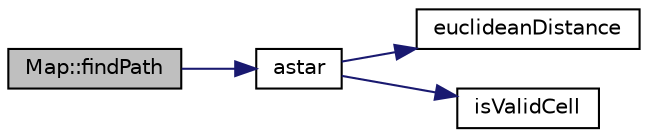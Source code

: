 digraph "Map::findPath"
{
 // LATEX_PDF_SIZE
  edge [fontname="Helvetica",fontsize="10",labelfontname="Helvetica",labelfontsize="10"];
  node [fontname="Helvetica",fontsize="10",shape=record];
  rankdir="LR";
  Node1 [label="Map::findPath",height=0.2,width=0.4,color="black", fillcolor="grey75", style="filled", fontcolor="black",tooltip="Finds a path from start to end."];
  Node1 -> Node2 [color="midnightblue",fontsize="10",style="solid",fontname="Helvetica"];
  Node2 [label="astar",height=0.2,width=0.4,color="black", fillcolor="white", style="filled",URL="$server_2src_2world_2Utils_8cpp.html#ac2a70af5436b8b68792d3d467a42cc98",tooltip="A-star algorithm made to work with the access map format. Allows diagonal movement and has a heuristi..."];
  Node2 -> Node3 [color="midnightblue",fontsize="10",style="solid",fontname="Helvetica"];
  Node3 [label="euclideanDistance",height=0.2,width=0.4,color="black", fillcolor="white", style="filled",URL="$server_2src_2world_2Utils_8cpp.html#a301851ebbe7e47130cde965d54a9b220",tooltip="Calculate the euclidean distance between two points."];
  Node2 -> Node4 [color="midnightblue",fontsize="10",style="solid",fontname="Helvetica"];
  Node4 [label="isValidCell",height=0.2,width=0.4,color="black", fillcolor="white", style="filled",URL="$server_2src_2world_2Utils_8cpp.html#a1e58627f4f02de892dd1d1931b08243f",tooltip="Check if cell is valid and accessible from given direction."];
}
